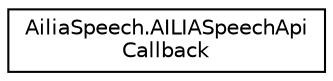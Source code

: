 digraph "Graphical Class Hierarchy"
{
 // LATEX_PDF_SIZE
  edge [fontname="Helvetica",fontsize="10",labelfontname="Helvetica",labelfontsize="10"];
  node [fontname="Helvetica",fontsize="10",shape=record];
  rankdir="LR";
  Node0 [label="AiliaSpeech.AILIASpeechApi\lCallback",height=0.2,width=0.4,color="black", fillcolor="white", style="filled",URL="$structAiliaSpeech_1_1AILIASpeechApiCallback.html",tooltip=" "];
}
